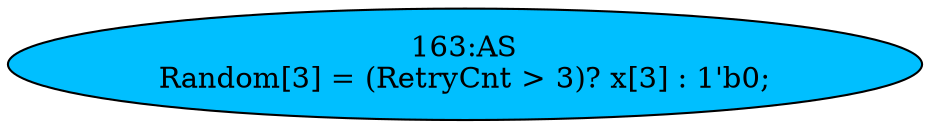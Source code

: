 strict digraph "" {
	node [label="\N"];
	"163:AS"	 [ast="<pyverilog.vparser.ast.Assign object at 0x7f63ad099210>",
		def_var="['Random']",
		fillcolor=deepskyblue,
		label="163:AS
Random[3] = (RetryCnt > 3)? x[3] : 1'b0;",
		statements="[]",
		style=filled,
		typ=Assign,
		use_var="['RetryCnt', 'x']"];
}

